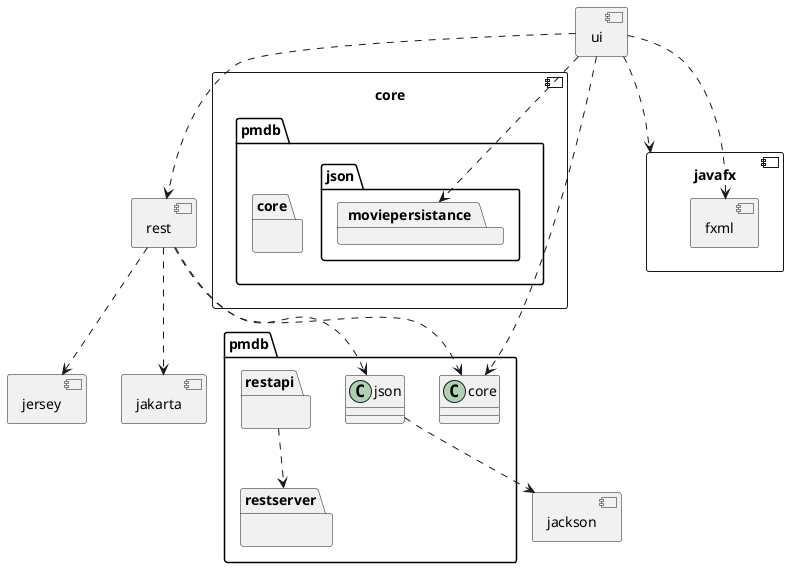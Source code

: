 @startuml
allow_mixing
component core {
    package pmdb.core{
    }
    package pmdb.json{
        package moviepersistance
    }
}
component jackson{

}
pmdb.json ..> jackson
component jersey{

}
component jakarta {

}
component rest{
    package pmdb.restapi{

    }
    package pmdb.restserver{
    
    }
}
pmdb.restapi ..> pmdb.restserver
rest..> pmdb.core
rest ..> jakarta
rest ..> jersey
rest ..> pmdb.json

component ui {

    }
component javafx{
    component fxml{

        }
    }
ui ..> javafx
ui ..> fxml
ui..> moviepersistance
ui..> pmdb.core
ui..> rest
@enduml